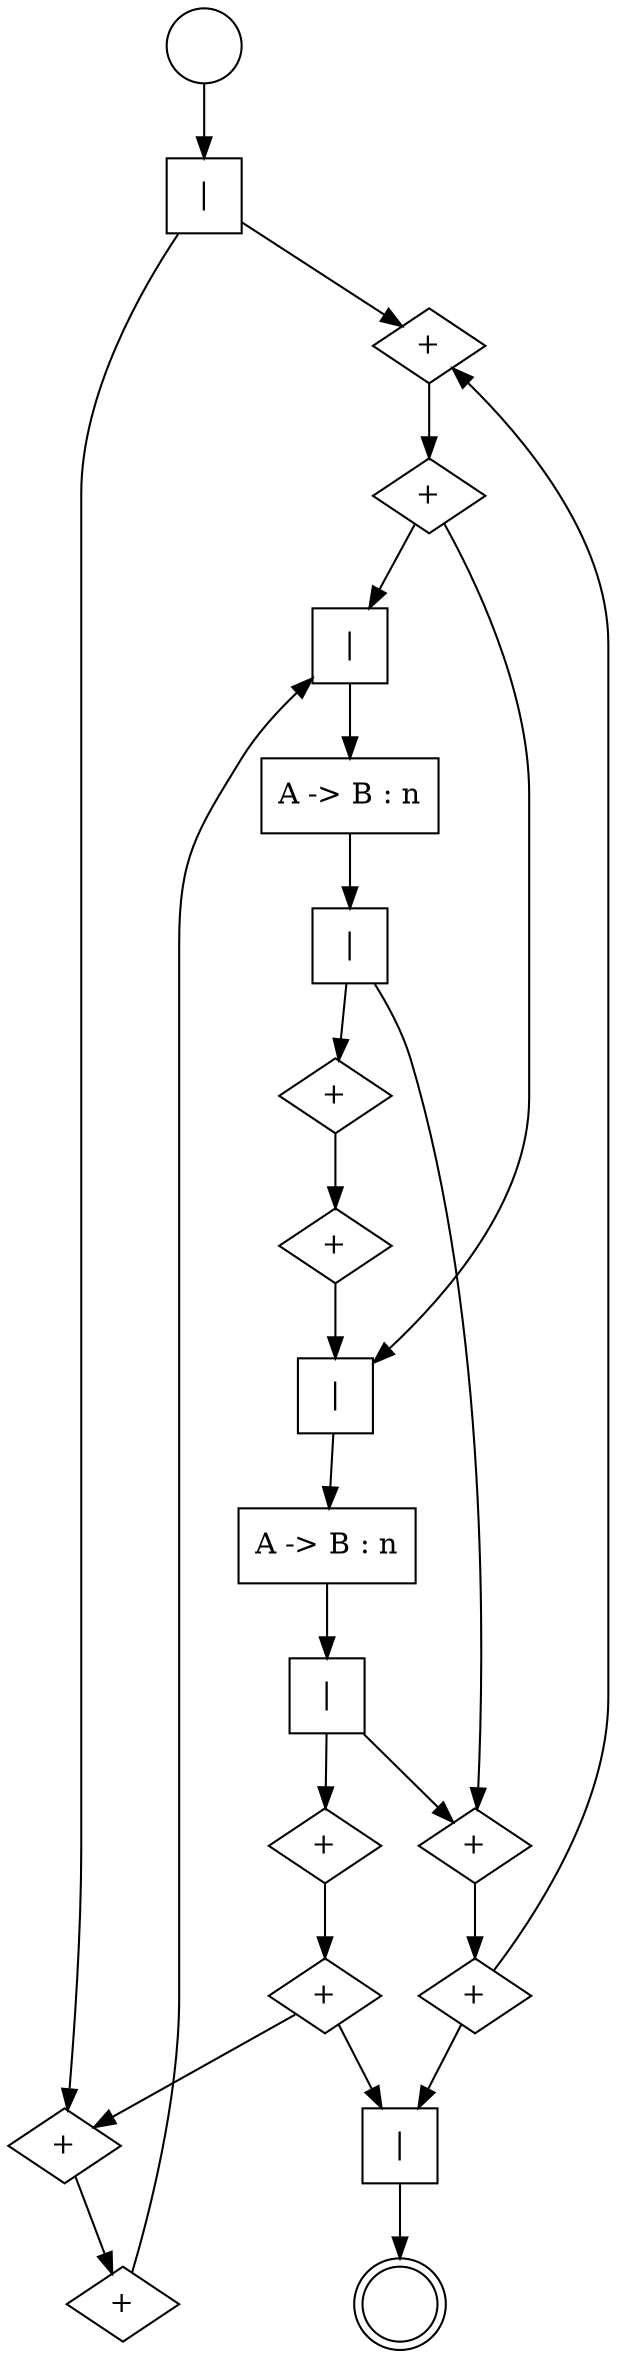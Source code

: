 digraph sync {
	0 [label="" shape=circle]
	0 -> 1
	1 [label="|" shape=square]
	1 -> 2
	1 -> 7
	2 [label="+" shape=diamond]
	2 -> 4
	3 [label="+" shape=diamond]
	3 -> 2
	3 -> 11
	7 [label="+" shape=diamond]
	7 -> 9
	8 [label="+" shape=diamond]
	8 -> 7
	8 -> 11
	11 [label="|" shape=square]
	11 -> 12
	12 [label="" shape=doublecircle]
	13 [label="|" shape=square]
	13 -> 14
	14 [label="A -> B : n" shape=rect]
	14 -> 15
	15 [label="|" shape=square]
	15 -> 16
	15 -> 17
	4 [label="+" shape=diamond]
	4 -> 13
	4 -> 18
	16 [label="+" shape=diamond]
	16 -> 3
	9 [label="+" shape=diamond]
	9 -> 13
	17 [label="+" shape=diamond]
	17 -> 10
	18 [label="|" shape=square]
	18 -> 19
	19 [label="A -> B : n" shape=rect]
	19 -> 20
	20 [label="|" shape=square]
	20 -> 16
	20 -> 21
	10 [label="+" shape=diamond]
	10 -> 18
	21 [label="+" shape=diamond]
	21 -> 8
}
